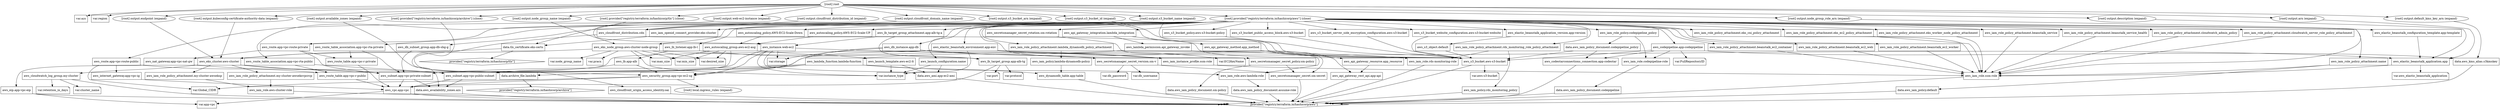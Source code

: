 digraph {
	compound = "true"
	newrank = "true"
	subgraph "root" {
		"[root] aws_api_gateway_integration.lambda_integration (expand)" [label = "aws_api_gateway_integration.lambda_integration", shape = "box"]
		"[root] aws_api_gateway_method.app_method (expand)" [label = "aws_api_gateway_method.app_method", shape = "box"]
		"[root] aws_api_gateway_resource.app_resource (expand)" [label = "aws_api_gateway_resource.app_resource", shape = "box"]
		"[root] aws_api_gateway_rest_api.app-api (expand)" [label = "aws_api_gateway_rest_api.app-api", shape = "box"]
		"[root] aws_autoscaling_group.aws-ec2-asg (expand)" [label = "aws_autoscaling_group.aws-ec2-asg", shape = "box"]
		"[root] aws_autoscaling_policy.AWS-EC2-Scale-Down (expand)" [label = "aws_autoscaling_policy.AWS-EC2-Scale-Down", shape = "box"]
		"[root] aws_autoscaling_policy.AWS-EC2-Scale-UP (expand)" [label = "aws_autoscaling_policy.AWS-EC2-Scale-UP", shape = "box"]
		"[root] aws_cloudfront_distribution.cdn (expand)" [label = "aws_cloudfront_distribution.cdn", shape = "box"]
		"[root] aws_cloudfront_origin_access_identity.oai (expand)" [label = "aws_cloudfront_origin_access_identity.oai", shape = "box"]
		"[root] aws_cloudwatch_log_group.my-cluster (expand)" [label = "aws_cloudwatch_log_group.my-cluster", shape = "box"]
		"[root] aws_codepipeline.app-codepipeline (expand)" [label = "aws_codepipeline.app-codepipeline", shape = "box"]
		"[root] aws_codestarconnections_connection.app-codestar (expand)" [label = "aws_codestarconnections_connection.app-codestar", shape = "box"]
		"[root] aws_db_instance.app-db (expand)" [label = "aws_db_instance.app-db", shape = "box"]
		"[root] aws_db_subnet_group.app-db-sbg-g (expand)" [label = "aws_db_subnet_group.app-db-sbg-g", shape = "box"]
		"[root] aws_dynamodb_table.app-table (expand)" [label = "aws_dynamodb_table.app-table", shape = "box"]
		"[root] aws_eip.app-vpc-eip (expand)" [label = "aws_eip.app-vpc-eip", shape = "box"]
		"[root] aws_eks_cluster.aws-cluster (expand)" [label = "aws_eks_cluster.aws-cluster", shape = "box"]
		"[root] aws_eks_node_group.aws-cluster-node-group (expand)" [label = "aws_eks_node_group.aws-cluster-node-group", shape = "box"]
		"[root] aws_elastic_beanstalk_application.app (expand)" [label = "aws_elastic_beanstalk_application.app", shape = "box"]
		"[root] aws_elastic_beanstalk_application_version.app-version (expand)" [label = "aws_elastic_beanstalk_application_version.app-version", shape = "box"]
		"[root] aws_elastic_beanstalk_configuration_template.app-template (expand)" [label = "aws_elastic_beanstalk_configuration_template.app-template", shape = "box"]
		"[root] aws_elastic_beanstalk_environment.app-env (expand)" [label = "aws_elastic_beanstalk_environment.app-env", shape = "box"]
		"[root] aws_iam_instance_profile.ssm-role (expand)" [label = "aws_iam_instance_profile.ssm-role", shape = "box"]
		"[root] aws_iam_openid_connect_provider.eks-cluster (expand)" [label = "aws_iam_openid_connect_provider.eks-cluster", shape = "box"]
		"[root] aws_iam_policy.lambda-dynamodb-policy (expand)" [label = "aws_iam_policy.lambda-dynamodb-policy", shape = "box"]
		"[root] aws_iam_policy.rds_monitoring_policy (expand)" [label = "aws_iam_policy.rds_monitoring_policy", shape = "box"]
		"[root] aws_iam_role.aws-cluster-role (expand)" [label = "aws_iam_role.aws-cluster-role", shape = "box"]
		"[root] aws_iam_role.aws-lambda-role (expand)" [label = "aws_iam_role.aws-lambda-role", shape = "box"]
		"[root] aws_iam_role.codepipeline-role (expand)" [label = "aws_iam_role.codepipeline-role", shape = "box"]
		"[root] aws_iam_role.rds-monitoring-role (expand)" [label = "aws_iam_role.rds-monitoring-role", shape = "box"]
		"[root] aws_iam_role.ssm-role (expand)" [label = "aws_iam_role.ssm-role", shape = "box"]
		"[root] aws_iam_role_policy.codepipeline_policy (expand)" [label = "aws_iam_role_policy.codepipeline_policy", shape = "box"]
		"[root] aws_iam_role_policy_attachment.beanstalk_ec2_container (expand)" [label = "aws_iam_role_policy_attachment.beanstalk_ec2_container", shape = "box"]
		"[root] aws_iam_role_policy_attachment.beanstalk_ec2_web (expand)" [label = "aws_iam_role_policy_attachment.beanstalk_ec2_web", shape = "box"]
		"[root] aws_iam_role_policy_attachment.beanstalk_ec2_worker (expand)" [label = "aws_iam_role_policy_attachment.beanstalk_ec2_worker", shape = "box"]
		"[root] aws_iam_role_policy_attachment.beanstalk_service (expand)" [label = "aws_iam_role_policy_attachment.beanstalk_service", shape = "box"]
		"[root] aws_iam_role_policy_attachment.beanstalk_service_health (expand)" [label = "aws_iam_role_policy_attachment.beanstalk_service_health", shape = "box"]
		"[root] aws_iam_role_policy_attachment.cloudwatch_admin_policy (expand)" [label = "aws_iam_role_policy_attachment.cloudwatch_admin_policy", shape = "box"]
		"[root] aws_iam_role_policy_attachment.cloudwatch_server_role_policy_attachment (expand)" [label = "aws_iam_role_policy_attachment.cloudwatch_server_role_policy_attachment", shape = "box"]
		"[root] aws_iam_role_policy_attachment.eks_cni_policy_attachment (expand)" [label = "aws_iam_role_policy_attachment.eks_cni_policy_attachment", shape = "box"]
		"[root] aws_iam_role_policy_attachment.eks_ec2_policy_attachment (expand)" [label = "aws_iam_role_policy_attachment.eks_ec2_policy_attachment", shape = "box"]
		"[root] aws_iam_role_policy_attachment.eks_worker_node_policy_attachment (expand)" [label = "aws_iam_role_policy_attachment.eks_worker_node_policy_attachment", shape = "box"]
		"[root] aws_iam_role_policy_attachment.lambda_dynamodb_policy_attachment (expand)" [label = "aws_iam_role_policy_attachment.lambda_dynamodb_policy_attachment", shape = "box"]
		"[root] aws_iam_role_policy_attachment.my-cluster-awseksp (expand)" [label = "aws_iam_role_policy_attachment.my-cluster-awseksp", shape = "box"]
		"[root] aws_iam_role_policy_attachment.my-cluster-awseksvpcrcp (expand)" [label = "aws_iam_role_policy_attachment.my-cluster-awseksvpcrcp", shape = "box"]
		"[root] aws_iam_role_policy_attachment.name (expand)" [label = "aws_iam_role_policy_attachment.name", shape = "box"]
		"[root] aws_iam_role_policy_attachment.rds_monitoring_role_policy_attachment (expand)" [label = "aws_iam_role_policy_attachment.rds_monitoring_role_policy_attachment", shape = "box"]
		"[root] aws_instance.web-ec2 (expand)" [label = "aws_instance.web-ec2", shape = "box"]
		"[root] aws_internet_gateway.app-vpc-ig (expand)" [label = "aws_internet_gateway.app-vpc-ig", shape = "box"]
		"[root] aws_lambda_function.lambda-function (expand)" [label = "aws_lambda_function.lambda-function", shape = "box"]
		"[root] aws_lambda_permission.api_gateway_invoke (expand)" [label = "aws_lambda_permission.api_gateway_invoke", shape = "box"]
		"[root] aws_launch_configuration.name (expand)" [label = "aws_launch_configuration.name", shape = "box"]
		"[root] aws_launch_template.aws-ec2-lt (expand)" [label = "aws_launch_template.aws-ec2-lt", shape = "box"]
		"[root] aws_lb.app-alb (expand)" [label = "aws_lb.app-alb", shape = "box"]
		"[root] aws_lb_listener.app-lb-l (expand)" [label = "aws_lb_listener.app-lb-l", shape = "box"]
		"[root] aws_lb_target_group.app-alb-tg (expand)" [label = "aws_lb_target_group.app-alb-tg", shape = "box"]
		"[root] aws_lb_target_group_attachment.app-alb-tg-a (expand)" [label = "aws_lb_target_group_attachment.app-alb-tg-a", shape = "box"]
		"[root] aws_nat_gateway.app-vpc-nat-gw (expand)" [label = "aws_nat_gateway.app-vpc-nat-gw", shape = "box"]
		"[root] aws_route.app-vpc-route-private (expand)" [label = "aws_route.app-vpc-route-private", shape = "box"]
		"[root] aws_route.app-vpc-route-public (expand)" [label = "aws_route.app-vpc-route-public", shape = "box"]
		"[root] aws_route_table.app-vpc-r-private (expand)" [label = "aws_route_table.app-vpc-r-private", shape = "box"]
		"[root] aws_route_table.app-vpc-r-public (expand)" [label = "aws_route_table.app-vpc-r-public", shape = "box"]
		"[root] aws_route_table_association.app-vpc-rta-private (expand)" [label = "aws_route_table_association.app-vpc-rta-private", shape = "box"]
		"[root] aws_route_table_association.app-vpc-rta-public (expand)" [label = "aws_route_table_association.app-vpc-rta-public", shape = "box"]
		"[root] aws_s3_bucket.aws-s3-bucket (expand)" [label = "aws_s3_bucket.aws-s3-bucket", shape = "box"]
		"[root] aws_s3_bucket_policy.aws-s3-bucket-policy (expand)" [label = "aws_s3_bucket_policy.aws-s3-bucket-policy", shape = "box"]
		"[root] aws_s3_bucket_public_access_block.aws-s3-bucket (expand)" [label = "aws_s3_bucket_public_access_block.aws-s3-bucket", shape = "box"]
		"[root] aws_s3_bucket_server_side_encryption_configuration.aws-s3-bucket (expand)" [label = "aws_s3_bucket_server_side_encryption_configuration.aws-s3-bucket", shape = "box"]
		"[root] aws_s3_bucket_website_configuration.aws-s3-bucket-website (expand)" [label = "aws_s3_bucket_website_configuration.aws-s3-bucket-website", shape = "box"]
		"[root] aws_s3_object.default (expand)" [label = "aws_s3_object.default", shape = "box"]
		"[root] aws_secretsmanager_secret.sm-secret (expand)" [label = "aws_secretsmanager_secret.sm-secret", shape = "box"]
		"[root] aws_secretsmanager_secret_policy.sm-policy (expand)" [label = "aws_secretsmanager_secret_policy.sm-policy", shape = "box"]
		"[root] aws_secretsmanager_secret_rotation.sm-rotation (expand)" [label = "aws_secretsmanager_secret_rotation.sm-rotation", shape = "box"]
		"[root] aws_secretsmanager_secret_version.sm-v (expand)" [label = "aws_secretsmanager_secret_version.sm-v", shape = "box"]
		"[root] aws_security_group.app-vpc-ec2-sg (expand)" [label = "aws_security_group.app-vpc-ec2-sg", shape = "box"]
		"[root] aws_subnet.app-vpc-private-subnet (expand)" [label = "aws_subnet.app-vpc-private-subnet", shape = "box"]
		"[root] aws_subnet.app-vpc-public-subnet (expand)" [label = "aws_subnet.app-vpc-public-subnet", shape = "box"]
		"[root] aws_vpc.app-vpc (expand)" [label = "aws_vpc.app-vpc", shape = "box"]
		"[root] data.archive_file.lambda (expand)" [label = "data.archive_file.lambda", shape = "box"]
		"[root] data.aws_ami.app-ec2-ami (expand)" [label = "data.aws_ami.app-ec2-ami", shape = "box"]
		"[root] data.aws_availability_zones.azs (expand)" [label = "data.aws_availability_zones.azs", shape = "box"]
		"[root] data.aws_iam_policy.default (expand)" [label = "data.aws_iam_policy.default", shape = "box"]
		"[root] data.aws_iam_policy_document.asuume-role (expand)" [label = "data.aws_iam_policy_document.asuume-role", shape = "box"]
		"[root] data.aws_iam_policy_document.codepipeline (expand)" [label = "data.aws_iam_policy_document.codepipeline", shape = "box"]
		"[root] data.aws_iam_policy_document.codepipeline_policy (expand)" [label = "data.aws_iam_policy_document.codepipeline_policy", shape = "box"]
		"[root] data.aws_iam_policy_document.sm-policy (expand)" [label = "data.aws_iam_policy_document.sm-policy", shape = "box"]
		"[root] data.aws_kms_alias.s3kmskey (expand)" [label = "data.aws_kms_alias.s3kmskey", shape = "box"]
		"[root] data.tls_certificate.eks-certs (expand)" [label = "data.tls_certificate.eks-certs", shape = "box"]
		"[root] provider[\"registry.terraform.io/hashicorp/archive\"]" [label = "provider[\"registry.terraform.io/hashicorp/archive\"]", shape = "diamond"]
		"[root] provider[\"registry.terraform.io/hashicorp/aws\"]" [label = "provider[\"registry.terraform.io/hashicorp/aws\"]", shape = "diamond"]
		"[root] provider[\"registry.terraform.io/hashicorp/tls\"]" [label = "provider[\"registry.terraform.io/hashicorp/tls\"]", shape = "diamond"]
		"[root] var.EC2KeyName" [label = "var.EC2KeyName", shape = "note"]
		"[root] var.FullRepositoryID" [label = "var.FullRepositoryID", shape = "note"]
		"[root] var.Global_CIDR" [label = "var.Global_CIDR", shape = "note"]
		"[root] var.app-vpc" [label = "var.app-vpc", shape = "note"]
		"[root] var.aws-s3-bucket" [label = "var.aws-s3-bucket", shape = "note"]
		"[root] var.aws_elastic_beanstalk_application" [label = "var.aws_elastic_beanstalk_application", shape = "note"]
		"[root] var.azs" [label = "var.azs", shape = "note"]
		"[root] var.cluster_name" [label = "var.cluster_name", shape = "note"]
		"[root] var.db_password" [label = "var.db_password", shape = "note"]
		"[root] var.db_username" [label = "var.db_username", shape = "note"]
		"[root] var.desired_size" [label = "var.desired_size", shape = "note"]
		"[root] var.instance_type" [label = "var.instance_type", shape = "note"]
		"[root] var.max_size" [label = "var.max_size", shape = "note"]
		"[root] var.min_size" [label = "var.min_size", shape = "note"]
		"[root] var.node_group_name" [label = "var.node_group_name", shape = "note"]
		"[root] var.port" [label = "var.port", shape = "note"]
		"[root] var.pracx" [label = "var.pracx", shape = "note"]
		"[root] var.protocol" [label = "var.protocol", shape = "note"]
		"[root] var.region" [label = "var.region", shape = "note"]
		"[root] var.retention_in_days" [label = "var.retention_in_days", shape = "note"]
		"[root] var.storage" [label = "var.storage", shape = "note"]
		"[root] aws_api_gateway_integration.lambda_integration (expand)" -> "[root] aws_api_gateway_method.app_method (expand)"
		"[root] aws_api_gateway_integration.lambda_integration (expand)" -> "[root] aws_lambda_permission.api_gateway_invoke (expand)"
		"[root] aws_api_gateway_method.app_method (expand)" -> "[root] aws_api_gateway_resource.app_resource (expand)"
		"[root] aws_api_gateway_resource.app_resource (expand)" -> "[root] aws_api_gateway_rest_api.app-api (expand)"
		"[root] aws_api_gateway_rest_api.app-api (expand)" -> "[root] provider[\"registry.terraform.io/hashicorp/aws\"]"
		"[root] aws_autoscaling_group.aws-ec2-asg (expand)" -> "[root] aws_launch_template.aws-ec2-lt (expand)"
		"[root] aws_autoscaling_group.aws-ec2-asg (expand)" -> "[root] aws_subnet.app-vpc-public-subnet (expand)"
		"[root] aws_autoscaling_group.aws-ec2-asg (expand)" -> "[root] var.desired_size"
		"[root] aws_autoscaling_group.aws-ec2-asg (expand)" -> "[root] var.max_size"
		"[root] aws_autoscaling_group.aws-ec2-asg (expand)" -> "[root] var.min_size"
		"[root] aws_autoscaling_policy.AWS-EC2-Scale-Down (expand)" -> "[root] aws_autoscaling_group.aws-ec2-asg (expand)"
		"[root] aws_autoscaling_policy.AWS-EC2-Scale-UP (expand)" -> "[root] aws_autoscaling_group.aws-ec2-asg (expand)"
		"[root] aws_cloudfront_distribution.cdn (expand)" -> "[root] aws_cloudfront_origin_access_identity.oai (expand)"
		"[root] aws_cloudfront_distribution.cdn (expand)" -> "[root] aws_s3_bucket.aws-s3-bucket (expand)"
		"[root] aws_cloudfront_origin_access_identity.oai (expand)" -> "[root] provider[\"registry.terraform.io/hashicorp/aws\"]"
		"[root] aws_cloudwatch_log_group.my-cluster (expand)" -> "[root] provider[\"registry.terraform.io/hashicorp/aws\"]"
		"[root] aws_cloudwatch_log_group.my-cluster (expand)" -> "[root] var.cluster_name"
		"[root] aws_cloudwatch_log_group.my-cluster (expand)" -> "[root] var.retention_in_days"
		"[root] aws_codepipeline.app-codepipeline (expand)" -> "[root] aws_codestarconnections_connection.app-codestar (expand)"
		"[root] aws_codepipeline.app-codepipeline (expand)" -> "[root] aws_iam_role.codepipeline-role (expand)"
		"[root] aws_codepipeline.app-codepipeline (expand)" -> "[root] aws_s3_bucket.aws-s3-bucket (expand)"
		"[root] aws_codepipeline.app-codepipeline (expand)" -> "[root] data.aws_kms_alias.s3kmskey (expand)"
		"[root] aws_codepipeline.app-codepipeline (expand)" -> "[root] var.FullRepositoryID"
		"[root] aws_codestarconnections_connection.app-codestar (expand)" -> "[root] provider[\"registry.terraform.io/hashicorp/aws\"]"
		"[root] aws_db_instance.app-db (expand)" -> "[root] aws_iam_role.rds-monitoring-role (expand)"
		"[root] aws_db_instance.app-db (expand)" -> "[root] aws_secretsmanager_secret_version.sm-v (expand)"
		"[root] aws_db_instance.app-db (expand)" -> "[root] aws_security_group.app-vpc-ec2-sg (expand)"
		"[root] aws_db_instance.app-db (expand)" -> "[root] var.storage"
		"[root] aws_db_subnet_group.app-db-sbg-g (expand)" -> "[root] aws_subnet.app-vpc-private-subnet (expand)"
		"[root] aws_dynamodb_table.app-table (expand)" -> "[root] provider[\"registry.terraform.io/hashicorp/aws\"]"
		"[root] aws_eip.app-vpc-eip (expand)" -> "[root] provider[\"registry.terraform.io/hashicorp/aws\"]"
		"[root] aws_eip.app-vpc-eip (expand)" -> "[root] var.app-vpc"
		"[root] aws_eks_cluster.aws-cluster (expand)" -> "[root] aws_cloudwatch_log_group.my-cluster (expand)"
		"[root] aws_eks_cluster.aws-cluster (expand)" -> "[root] aws_iam_role_policy_attachment.my-cluster-awseksp (expand)"
		"[root] aws_eks_cluster.aws-cluster (expand)" -> "[root] aws_iam_role_policy_attachment.my-cluster-awseksvpcrcp (expand)"
		"[root] aws_eks_cluster.aws-cluster (expand)" -> "[root] aws_security_group.app-vpc-ec2-sg (expand)"
		"[root] aws_eks_cluster.aws-cluster (expand)" -> "[root] aws_subnet.app-vpc-private-subnet (expand)"
		"[root] aws_eks_node_group.aws-cluster-node-group (expand)" -> "[root] aws_eks_cluster.aws-cluster (expand)"
		"[root] aws_eks_node_group.aws-cluster-node-group (expand)" -> "[root] aws_iam_instance_profile.ssm-role (expand)"
		"[root] aws_eks_node_group.aws-cluster-node-group (expand)" -> "[root] var.desired_size"
		"[root] aws_eks_node_group.aws-cluster-node-group (expand)" -> "[root] var.instance_type"
		"[root] aws_eks_node_group.aws-cluster-node-group (expand)" -> "[root] var.max_size"
		"[root] aws_eks_node_group.aws-cluster-node-group (expand)" -> "[root] var.min_size"
		"[root] aws_eks_node_group.aws-cluster-node-group (expand)" -> "[root] var.node_group_name"
		"[root] aws_eks_node_group.aws-cluster-node-group (expand)" -> "[root] var.pracx"
		"[root] aws_elastic_beanstalk_application.app (expand)" -> "[root] aws_iam_role.ssm-role (expand)"
		"[root] aws_elastic_beanstalk_application.app (expand)" -> "[root] var.aws_elastic_beanstalk_application"
		"[root] aws_elastic_beanstalk_application_version.app-version (expand)" -> "[root] aws_s3_object.default (expand)"
		"[root] aws_elastic_beanstalk_configuration_template.app-template (expand)" -> "[root] aws_elastic_beanstalk_application.app (expand)"
		"[root] aws_elastic_beanstalk_environment.app-env (expand)" -> "[root] aws_elastic_beanstalk_application.app (expand)"
		"[root] aws_elastic_beanstalk_environment.app-env (expand)" -> "[root] aws_iam_instance_profile.ssm-role (expand)"
		"[root] aws_elastic_beanstalk_environment.app-env (expand)" -> "[root] aws_subnet.app-vpc-private-subnet (expand)"
		"[root] aws_elastic_beanstalk_environment.app-env (expand)" -> "[root] aws_subnet.app-vpc-public-subnet (expand)"
		"[root] aws_elastic_beanstalk_environment.app-env (expand)" -> "[root] var.EC2KeyName"
		"[root] aws_elastic_beanstalk_environment.app-env (expand)" -> "[root] var.instance_type"
		"[root] aws_iam_instance_profile.ssm-role (expand)" -> "[root] aws_iam_role.ssm-role (expand)"
		"[root] aws_iam_openid_connect_provider.eks-cluster (expand)" -> "[root] data.tls_certificate.eks-certs (expand)"
		"[root] aws_iam_policy.lambda-dynamodb-policy (expand)" -> "[root] aws_dynamodb_table.app-table (expand)"
		"[root] aws_iam_policy.rds_monitoring_policy (expand)" -> "[root] provider[\"registry.terraform.io/hashicorp/aws\"]"
		"[root] aws_iam_role.aws-cluster-role (expand)" -> "[root] provider[\"registry.terraform.io/hashicorp/aws\"]"
		"[root] aws_iam_role.aws-lambda-role (expand)" -> "[root] data.aws_iam_policy_document.asuume-role (expand)"
		"[root] aws_iam_role.codepipeline-role (expand)" -> "[root] data.aws_iam_policy_document.codepipeline (expand)"
		"[root] aws_iam_role.rds-monitoring-role (expand)" -> "[root] provider[\"registry.terraform.io/hashicorp/aws\"]"
		"[root] aws_iam_role.ssm-role (expand)" -> "[root] provider[\"registry.terraform.io/hashicorp/aws\"]"
		"[root] aws_iam_role_policy.codepipeline_policy (expand)" -> "[root] aws_iam_role.codepipeline-role (expand)"
		"[root] aws_iam_role_policy.codepipeline_policy (expand)" -> "[root] data.aws_iam_policy_document.codepipeline_policy (expand)"
		"[root] aws_iam_role_policy_attachment.beanstalk_ec2_container (expand)" -> "[root] aws_iam_role.ssm-role (expand)"
		"[root] aws_iam_role_policy_attachment.beanstalk_ec2_web (expand)" -> "[root] aws_iam_role.ssm-role (expand)"
		"[root] aws_iam_role_policy_attachment.beanstalk_ec2_worker (expand)" -> "[root] aws_iam_role.ssm-role (expand)"
		"[root] aws_iam_role_policy_attachment.beanstalk_service (expand)" -> "[root] aws_iam_role.ssm-role (expand)"
		"[root] aws_iam_role_policy_attachment.beanstalk_service_health (expand)" -> "[root] aws_iam_role.ssm-role (expand)"
		"[root] aws_iam_role_policy_attachment.cloudwatch_admin_policy (expand)" -> "[root] aws_iam_role.ssm-role (expand)"
		"[root] aws_iam_role_policy_attachment.cloudwatch_server_role_policy_attachment (expand)" -> "[root] aws_iam_role.ssm-role (expand)"
		"[root] aws_iam_role_policy_attachment.eks_cni_policy_attachment (expand)" -> "[root] aws_iam_role.ssm-role (expand)"
		"[root] aws_iam_role_policy_attachment.eks_ec2_policy_attachment (expand)" -> "[root] aws_iam_role.ssm-role (expand)"
		"[root] aws_iam_role_policy_attachment.eks_worker_node_policy_attachment (expand)" -> "[root] aws_iam_role.ssm-role (expand)"
		"[root] aws_iam_role_policy_attachment.lambda_dynamodb_policy_attachment (expand)" -> "[root] aws_iam_policy.lambda-dynamodb-policy (expand)"
		"[root] aws_iam_role_policy_attachment.lambda_dynamodb_policy_attachment (expand)" -> "[root] aws_iam_role.aws-lambda-role (expand)"
		"[root] aws_iam_role_policy_attachment.my-cluster-awseksp (expand)" -> "[root] aws_iam_role.aws-cluster-role (expand)"
		"[root] aws_iam_role_policy_attachment.my-cluster-awseksvpcrcp (expand)" -> "[root] aws_iam_role.aws-cluster-role (expand)"
		"[root] aws_iam_role_policy_attachment.name (expand)" -> "[root] aws_iam_role.ssm-role (expand)"
		"[root] aws_iam_role_policy_attachment.name (expand)" -> "[root] data.aws_iam_policy.default (expand)"
		"[root] aws_iam_role_policy_attachment.rds_monitoring_role_policy_attachment (expand)" -> "[root] aws_iam_policy.rds_monitoring_policy (expand)"
		"[root] aws_iam_role_policy_attachment.rds_monitoring_role_policy_attachment (expand)" -> "[root] aws_iam_role.rds-monitoring-role (expand)"
		"[root] aws_instance.web-ec2 (expand)" -> "[root] aws_iam_instance_profile.ssm-role (expand)"
		"[root] aws_instance.web-ec2 (expand)" -> "[root] aws_security_group.app-vpc-ec2-sg (expand)"
		"[root] aws_instance.web-ec2 (expand)" -> "[root] aws_subnet.app-vpc-public-subnet (expand)"
		"[root] aws_instance.web-ec2 (expand)" -> "[root] data.aws_ami.app-ec2-ami (expand)"
		"[root] aws_instance.web-ec2 (expand)" -> "[root] var.instance_type"
		"[root] aws_instance.web-ec2 (expand)" -> "[root] var.storage"
		"[root] aws_internet_gateway.app-vpc-ig (expand)" -> "[root] aws_vpc.app-vpc (expand)"
		"[root] aws_lambda_function.lambda-function (expand)" -> "[root] aws_dynamodb_table.app-table (expand)"
		"[root] aws_lambda_function.lambda-function (expand)" -> "[root] aws_iam_role.aws-lambda-role (expand)"
		"[root] aws_lambda_function.lambda-function (expand)" -> "[root] aws_security_group.app-vpc-ec2-sg (expand)"
		"[root] aws_lambda_function.lambda-function (expand)" -> "[root] aws_subnet.app-vpc-private-subnet (expand)"
		"[root] aws_lambda_function.lambda-function (expand)" -> "[root] data.archive_file.lambda (expand)"
		"[root] aws_lambda_permission.api_gateway_invoke (expand)" -> "[root] aws_api_gateway_rest_api.app-api (expand)"
		"[root] aws_lambda_permission.api_gateway_invoke (expand)" -> "[root] aws_lambda_function.lambda-function (expand)"
		"[root] aws_launch_configuration.name (expand)" -> "[root] data.aws_ami.app-ec2-ami (expand)"
		"[root] aws_launch_configuration.name (expand)" -> "[root] var.instance_type"
		"[root] aws_launch_template.aws-ec2-lt (expand)" -> "[root] data.aws_ami.app-ec2-ami (expand)"
		"[root] aws_launch_template.aws-ec2-lt (expand)" -> "[root] var.instance_type"
		"[root] aws_lb.app-alb (expand)" -> "[root] aws_security_group.app-vpc-ec2-sg (expand)"
		"[root] aws_lb.app-alb (expand)" -> "[root] aws_subnet.app-vpc-public-subnet (expand)"
		"[root] aws_lb_listener.app-lb-l (expand)" -> "[root] aws_lb.app-alb (expand)"
		"[root] aws_lb_listener.app-lb-l (expand)" -> "[root] aws_lb_target_group.app-alb-tg (expand)"
		"[root] aws_lb_target_group.app-alb-tg (expand)" -> "[root] aws_vpc.app-vpc (expand)"
		"[root] aws_lb_target_group.app-alb-tg (expand)" -> "[root] var.port"
		"[root] aws_lb_target_group.app-alb-tg (expand)" -> "[root] var.protocol"
		"[root] aws_lb_target_group_attachment.app-alb-tg-a (expand)" -> "[root] aws_instance.web-ec2 (expand)"
		"[root] aws_lb_target_group_attachment.app-alb-tg-a (expand)" -> "[root] aws_lb_target_group.app-alb-tg (expand)"
		"[root] aws_nat_gateway.app-vpc-nat-gw (expand)" -> "[root] aws_eip.app-vpc-eip (expand)"
		"[root] aws_nat_gateway.app-vpc-nat-gw (expand)" -> "[root] aws_subnet.app-vpc-public-subnet (expand)"
		"[root] aws_route.app-vpc-route-private (expand)" -> "[root] aws_nat_gateway.app-vpc-nat-gw (expand)"
		"[root] aws_route.app-vpc-route-private (expand)" -> "[root] aws_route_table.app-vpc-r-private (expand)"
		"[root] aws_route.app-vpc-route-private (expand)" -> "[root] aws_subnet.app-vpc-private-subnet (expand)"
		"[root] aws_route.app-vpc-route-public (expand)" -> "[root] aws_internet_gateway.app-vpc-ig (expand)"
		"[root] aws_route.app-vpc-route-public (expand)" -> "[root] aws_route_table.app-vpc-r-public (expand)"
		"[root] aws_route.app-vpc-route-public (expand)" -> "[root] var.Global_CIDR"
		"[root] aws_route_table.app-vpc-r-private (expand)" -> "[root] aws_vpc.app-vpc (expand)"
		"[root] aws_route_table.app-vpc-r-public (expand)" -> "[root] aws_vpc.app-vpc (expand)"
		"[root] aws_route_table_association.app-vpc-rta-private (expand)" -> "[root] aws_route_table.app-vpc-r-private (expand)"
		"[root] aws_route_table_association.app-vpc-rta-private (expand)" -> "[root] aws_subnet.app-vpc-private-subnet (expand)"
		"[root] aws_route_table_association.app-vpc-rta-public (expand)" -> "[root] aws_route_table.app-vpc-r-public (expand)"
		"[root] aws_route_table_association.app-vpc-rta-public (expand)" -> "[root] aws_subnet.app-vpc-public-subnet (expand)"
		"[root] aws_s3_bucket.aws-s3-bucket (expand)" -> "[root] provider[\"registry.terraform.io/hashicorp/aws\"]"
		"[root] aws_s3_bucket.aws-s3-bucket (expand)" -> "[root] var.aws-s3-bucket"
		"[root] aws_s3_bucket_policy.aws-s3-bucket-policy (expand)" -> "[root] aws_s3_bucket.aws-s3-bucket (expand)"
		"[root] aws_s3_bucket_public_access_block.aws-s3-bucket (expand)" -> "[root] aws_s3_bucket.aws-s3-bucket (expand)"
		"[root] aws_s3_bucket_server_side_encryption_configuration.aws-s3-bucket (expand)" -> "[root] aws_s3_bucket.aws-s3-bucket (expand)"
		"[root] aws_s3_bucket_website_configuration.aws-s3-bucket-website (expand)" -> "[root] aws_s3_bucket.aws-s3-bucket (expand)"
		"[root] aws_s3_object.default (expand)" -> "[root] aws_s3_bucket.aws-s3-bucket (expand)"
		"[root] aws_secretsmanager_secret.sm-secret (expand)" -> "[root] provider[\"registry.terraform.io/hashicorp/aws\"]"
		"[root] aws_secretsmanager_secret_policy.sm-policy (expand)" -> "[root] aws_secretsmanager_secret.sm-secret (expand)"
		"[root] aws_secretsmanager_secret_policy.sm-policy (expand)" -> "[root] data.aws_iam_policy_document.sm-policy (expand)"
		"[root] aws_secretsmanager_secret_rotation.sm-rotation (expand)" -> "[root] aws_secretsmanager_secret.sm-secret (expand)"
		"[root] aws_secretsmanager_secret_version.sm-v (expand)" -> "[root] aws_secretsmanager_secret.sm-secret (expand)"
		"[root] aws_secretsmanager_secret_version.sm-v (expand)" -> "[root] var.db_password"
		"[root] aws_secretsmanager_secret_version.sm-v (expand)" -> "[root] var.db_username"
		"[root] aws_security_group.app-vpc-ec2-sg (expand)" -> "[root] aws_vpc.app-vpc (expand)"
		"[root] aws_security_group.app-vpc-ec2-sg (expand)" -> "[root] local.ingress_rules (expand)"
		"[root] aws_security_group.app-vpc-ec2-sg (expand)" -> "[root] var.Global_CIDR"
		"[root] aws_subnet.app-vpc-private-subnet (expand)" -> "[root] aws_vpc.app-vpc (expand)"
		"[root] aws_subnet.app-vpc-private-subnet (expand)" -> "[root] data.aws_availability_zones.azs (expand)"
		"[root] aws_subnet.app-vpc-public-subnet (expand)" -> "[root] aws_vpc.app-vpc (expand)"
		"[root] aws_subnet.app-vpc-public-subnet (expand)" -> "[root] data.aws_availability_zones.azs (expand)"
		"[root] aws_vpc.app-vpc (expand)" -> "[root] provider[\"registry.terraform.io/hashicorp/aws\"]"
		"[root] aws_vpc.app-vpc (expand)" -> "[root] var.app-vpc"
		"[root] data.archive_file.lambda (expand)" -> "[root] provider[\"registry.terraform.io/hashicorp/archive\"]"
		"[root] data.aws_ami.app-ec2-ami (expand)" -> "[root] provider[\"registry.terraform.io/hashicorp/aws\"]"
		"[root] data.aws_availability_zones.azs (expand)" -> "[root] provider[\"registry.terraform.io/hashicorp/aws\"]"
		"[root] data.aws_iam_policy.default (expand)" -> "[root] provider[\"registry.terraform.io/hashicorp/aws\"]"
		"[root] data.aws_iam_policy_document.asuume-role (expand)" -> "[root] provider[\"registry.terraform.io/hashicorp/aws\"]"
		"[root] data.aws_iam_policy_document.codepipeline (expand)" -> "[root] provider[\"registry.terraform.io/hashicorp/aws\"]"
		"[root] data.aws_iam_policy_document.codepipeline_policy (expand)" -> "[root] aws_codestarconnections_connection.app-codestar (expand)"
		"[root] data.aws_iam_policy_document.codepipeline_policy (expand)" -> "[root] aws_s3_bucket.aws-s3-bucket (expand)"
		"[root] data.aws_iam_policy_document.sm-policy (expand)" -> "[root] provider[\"registry.terraform.io/hashicorp/aws\"]"
		"[root] data.aws_kms_alias.s3kmskey (expand)" -> "[root] provider[\"registry.terraform.io/hashicorp/aws\"]"
		"[root] data.tls_certificate.eks-certs (expand)" -> "[root] aws_eks_cluster.aws-cluster (expand)"
		"[root] data.tls_certificate.eks-certs (expand)" -> "[root] provider[\"registry.terraform.io/hashicorp/tls\"]"
		"[root] output.arn (expand)" -> "[root] aws_elastic_beanstalk_application.app (expand)"
		"[root] output.available_zones (expand)" -> "[root] data.aws_availability_zones.azs (expand)"
		"[root] output.cloudfront_distribution_id (expand)" -> "[root] aws_cloudfront_distribution.cdn (expand)"
		"[root] output.cloudfront_domain_name (expand)" -> "[root] aws_cloudfront_distribution.cdn (expand)"
		"[root] output.default_kms_key_arn (expand)" -> "[root] data.aws_kms_alias.s3kmskey (expand)"
		"[root] output.description (expand)" -> "[root] aws_elastic_beanstalk_application.app (expand)"
		"[root] output.endpoint (expand)" -> "[root] aws_eks_cluster.aws-cluster (expand)"
		"[root] output.kubeconfig-certificate-authority-data (expand)" -> "[root] aws_eks_cluster.aws-cluster (expand)"
		"[root] output.node_group_name (expand)" -> "[root] aws_eks_node_group.aws-cluster-node-group (expand)"
		"[root] output.node_group_role_arn (expand)" -> "[root] aws_iam_role.ssm-role (expand)"
		"[root] output.s3_bucket_arn (expand)" -> "[root] aws_s3_bucket.aws-s3-bucket (expand)"
		"[root] output.s3_bucket_id (expand)" -> "[root] aws_s3_bucket.aws-s3-bucket (expand)"
		"[root] output.s3_bucket_name (expand)" -> "[root] aws_s3_bucket.aws-s3-bucket (expand)"
		"[root] output.web-ec2-instance (expand)" -> "[root] aws_instance.web-ec2 (expand)"
		"[root] provider[\"registry.terraform.io/hashicorp/archive\"] (close)" -> "[root] data.archive_file.lambda (expand)"
		"[root] provider[\"registry.terraform.io/hashicorp/aws\"] (close)" -> "[root] aws_api_gateway_integration.lambda_integration (expand)"
		"[root] provider[\"registry.terraform.io/hashicorp/aws\"] (close)" -> "[root] aws_autoscaling_policy.AWS-EC2-Scale-Down (expand)"
		"[root] provider[\"registry.terraform.io/hashicorp/aws\"] (close)" -> "[root] aws_autoscaling_policy.AWS-EC2-Scale-UP (expand)"
		"[root] provider[\"registry.terraform.io/hashicorp/aws\"] (close)" -> "[root] aws_cloudfront_distribution.cdn (expand)"
		"[root] provider[\"registry.terraform.io/hashicorp/aws\"] (close)" -> "[root] aws_codepipeline.app-codepipeline (expand)"
		"[root] provider[\"registry.terraform.io/hashicorp/aws\"] (close)" -> "[root] aws_db_instance.app-db (expand)"
		"[root] provider[\"registry.terraform.io/hashicorp/aws\"] (close)" -> "[root] aws_db_subnet_group.app-db-sbg-g (expand)"
		"[root] provider[\"registry.terraform.io/hashicorp/aws\"] (close)" -> "[root] aws_eks_node_group.aws-cluster-node-group (expand)"
		"[root] provider[\"registry.terraform.io/hashicorp/aws\"] (close)" -> "[root] aws_elastic_beanstalk_application_version.app-version (expand)"
		"[root] provider[\"registry.terraform.io/hashicorp/aws\"] (close)" -> "[root] aws_elastic_beanstalk_configuration_template.app-template (expand)"
		"[root] provider[\"registry.terraform.io/hashicorp/aws\"] (close)" -> "[root] aws_elastic_beanstalk_environment.app-env (expand)"
		"[root] provider[\"registry.terraform.io/hashicorp/aws\"] (close)" -> "[root] aws_iam_openid_connect_provider.eks-cluster (expand)"
		"[root] provider[\"registry.terraform.io/hashicorp/aws\"] (close)" -> "[root] aws_iam_role_policy.codepipeline_policy (expand)"
		"[root] provider[\"registry.terraform.io/hashicorp/aws\"] (close)" -> "[root] aws_iam_role_policy_attachment.beanstalk_ec2_container (expand)"
		"[root] provider[\"registry.terraform.io/hashicorp/aws\"] (close)" -> "[root] aws_iam_role_policy_attachment.beanstalk_ec2_web (expand)"
		"[root] provider[\"registry.terraform.io/hashicorp/aws\"] (close)" -> "[root] aws_iam_role_policy_attachment.beanstalk_ec2_worker (expand)"
		"[root] provider[\"registry.terraform.io/hashicorp/aws\"] (close)" -> "[root] aws_iam_role_policy_attachment.beanstalk_service (expand)"
		"[root] provider[\"registry.terraform.io/hashicorp/aws\"] (close)" -> "[root] aws_iam_role_policy_attachment.beanstalk_service_health (expand)"
		"[root] provider[\"registry.terraform.io/hashicorp/aws\"] (close)" -> "[root] aws_iam_role_policy_attachment.cloudwatch_admin_policy (expand)"
		"[root] provider[\"registry.terraform.io/hashicorp/aws\"] (close)" -> "[root] aws_iam_role_policy_attachment.cloudwatch_server_role_policy_attachment (expand)"
		"[root] provider[\"registry.terraform.io/hashicorp/aws\"] (close)" -> "[root] aws_iam_role_policy_attachment.eks_cni_policy_attachment (expand)"
		"[root] provider[\"registry.terraform.io/hashicorp/aws\"] (close)" -> "[root] aws_iam_role_policy_attachment.eks_ec2_policy_attachment (expand)"
		"[root] provider[\"registry.terraform.io/hashicorp/aws\"] (close)" -> "[root] aws_iam_role_policy_attachment.eks_worker_node_policy_attachment (expand)"
		"[root] provider[\"registry.terraform.io/hashicorp/aws\"] (close)" -> "[root] aws_iam_role_policy_attachment.lambda_dynamodb_policy_attachment (expand)"
		"[root] provider[\"registry.terraform.io/hashicorp/aws\"] (close)" -> "[root] aws_iam_role_policy_attachment.name (expand)"
		"[root] provider[\"registry.terraform.io/hashicorp/aws\"] (close)" -> "[root] aws_iam_role_policy_attachment.rds_monitoring_role_policy_attachment (expand)"
		"[root] provider[\"registry.terraform.io/hashicorp/aws\"] (close)" -> "[root] aws_launch_configuration.name (expand)"
		"[root] provider[\"registry.terraform.io/hashicorp/aws\"] (close)" -> "[root] aws_lb_listener.app-lb-l (expand)"
		"[root] provider[\"registry.terraform.io/hashicorp/aws\"] (close)" -> "[root] aws_lb_target_group_attachment.app-alb-tg-a (expand)"
		"[root] provider[\"registry.terraform.io/hashicorp/aws\"] (close)" -> "[root] aws_route.app-vpc-route-private (expand)"
		"[root] provider[\"registry.terraform.io/hashicorp/aws\"] (close)" -> "[root] aws_route.app-vpc-route-public (expand)"
		"[root] provider[\"registry.terraform.io/hashicorp/aws\"] (close)" -> "[root] aws_route_table_association.app-vpc-rta-private (expand)"
		"[root] provider[\"registry.terraform.io/hashicorp/aws\"] (close)" -> "[root] aws_route_table_association.app-vpc-rta-public (expand)"
		"[root] provider[\"registry.terraform.io/hashicorp/aws\"] (close)" -> "[root] aws_s3_bucket_policy.aws-s3-bucket-policy (expand)"
		"[root] provider[\"registry.terraform.io/hashicorp/aws\"] (close)" -> "[root] aws_s3_bucket_public_access_block.aws-s3-bucket (expand)"
		"[root] provider[\"registry.terraform.io/hashicorp/aws\"] (close)" -> "[root] aws_s3_bucket_server_side_encryption_configuration.aws-s3-bucket (expand)"
		"[root] provider[\"registry.terraform.io/hashicorp/aws\"] (close)" -> "[root] aws_s3_bucket_website_configuration.aws-s3-bucket-website (expand)"
		"[root] provider[\"registry.terraform.io/hashicorp/aws\"] (close)" -> "[root] aws_secretsmanager_secret_policy.sm-policy (expand)"
		"[root] provider[\"registry.terraform.io/hashicorp/aws\"] (close)" -> "[root] aws_secretsmanager_secret_rotation.sm-rotation (expand)"
		"[root] provider[\"registry.terraform.io/hashicorp/tls\"] (close)" -> "[root] data.tls_certificate.eks-certs (expand)"
		"[root] root" -> "[root] output.arn (expand)"
		"[root] root" -> "[root] output.available_zones (expand)"
		"[root] root" -> "[root] output.cloudfront_distribution_id (expand)"
		"[root] root" -> "[root] output.cloudfront_domain_name (expand)"
		"[root] root" -> "[root] output.default_kms_key_arn (expand)"
		"[root] root" -> "[root] output.description (expand)"
		"[root] root" -> "[root] output.endpoint (expand)"
		"[root] root" -> "[root] output.kubeconfig-certificate-authority-data (expand)"
		"[root] root" -> "[root] output.node_group_name (expand)"
		"[root] root" -> "[root] output.node_group_role_arn (expand)"
		"[root] root" -> "[root] output.s3_bucket_arn (expand)"
		"[root] root" -> "[root] output.s3_bucket_id (expand)"
		"[root] root" -> "[root] output.s3_bucket_name (expand)"
		"[root] root" -> "[root] output.web-ec2-instance (expand)"
		"[root] root" -> "[root] provider[\"registry.terraform.io/hashicorp/archive\"] (close)"
		"[root] root" -> "[root] provider[\"registry.terraform.io/hashicorp/aws\"] (close)"
		"[root] root" -> "[root] provider[\"registry.terraform.io/hashicorp/tls\"] (close)"
		"[root] root" -> "[root] var.azs"
		"[root] root" -> "[root] var.region"
	}
}


